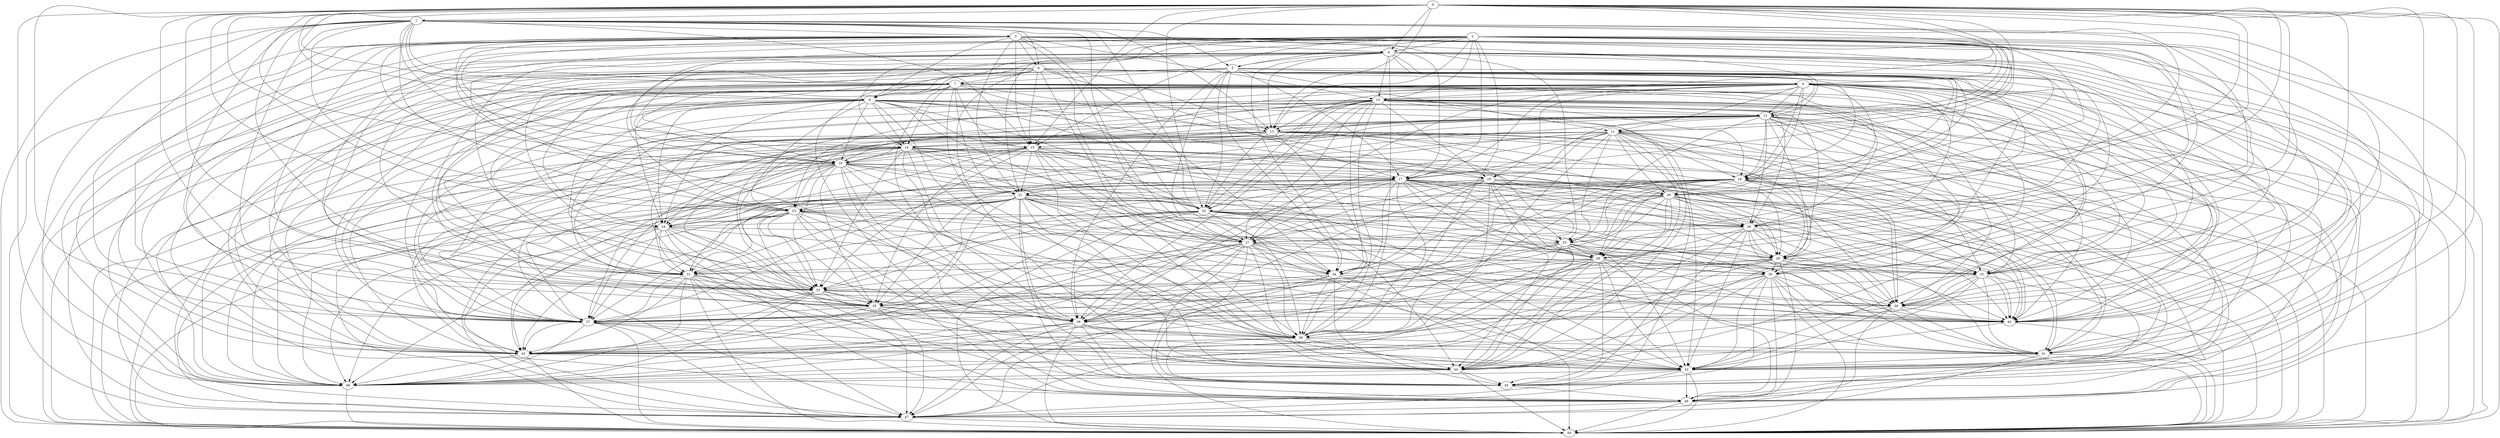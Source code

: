 digraph dag {
	0 -> 1;
	0 -> 4;
	0 -> 7;
	0 -> 8;
	0 -> 10;
	0 -> 12;
	0 -> 13;
	0 -> 15;
	0 -> 16;
	0 -> 17;
	0 -> 18;
	0 -> 20;
	0 -> 22;
	0 -> 23;
	0 -> 25;
	0 -> 28;
	0 -> 31;
	0 -> 32;
	0 -> 33;
	0 -> 36;
	0 -> 37;
	0 -> 40;
	0 -> 41;
	0 -> 42;
	0 -> 48;
	0 -> 49;
	1 -> 3;
	1 -> 5;
	1 -> 6;
	1 -> 7;
	1 -> 8;
	1 -> 11;
	1 -> 13;
	1 -> 14;
	1 -> 15;
	1 -> 16;
	1 -> 20;
	1 -> 22;
	1 -> 23;
	1 -> 27;
	1 -> 28;
	1 -> 31;
	1 -> 32;
	1 -> 35;
	1 -> 37;
	1 -> 42;
	1 -> 48;
	1 -> 49;
	2 -> 4;
	2 -> 5;
	2 -> 8;
	2 -> 9;
	2 -> 10;
	2 -> 11;
	2 -> 12;
	2 -> 13;
	2 -> 14;
	2 -> 15;
	2 -> 16;
	2 -> 17;
	2 -> 18;
	2 -> 21;
	2 -> 23;
	2 -> 26;
	2 -> 29;
	2 -> 30;
	2 -> 32;
	2 -> 38;
	2 -> 39;
	2 -> 43;
	2 -> 44;
	2 -> 46;
	2 -> 48;
	3 -> 4;
	3 -> 6;
	3 -> 8;
	3 -> 10;
	3 -> 12;
	3 -> 14;
	3 -> 15;
	3 -> 16;
	3 -> 17;
	3 -> 18;
	3 -> 21;
	3 -> 23;
	3 -> 25;
	3 -> 27;
	3 -> 32;
	3 -> 33;
	3 -> 34;
	3 -> 36;
	3 -> 37;
	3 -> 39;
	3 -> 40;
	3 -> 46;
	3 -> 47;
	3 -> 49;
	4 -> 5;
	4 -> 8;
	4 -> 9;
	4 -> 10;
	4 -> 13;
	4 -> 16;
	4 -> 18;
	4 -> 23;
	4 -> 29;
	4 -> 32;
	4 -> 34;
	4 -> 35;
	4 -> 37;
	4 -> 38;
	4 -> 39;
	4 -> 40;
	4 -> 41;
	4 -> 43;
	4 -> 45;
	4 -> 49;
	5 -> 7;
	5 -> 11;
	5 -> 17;
	5 -> 18;
	5 -> 20;
	5 -> 22;
	5 -> 26;
	5 -> 27;
	5 -> 28;
	5 -> 32;
	5 -> 34;
	5 -> 36;
	5 -> 37;
	5 -> 43;
	5 -> 49;
	6 -> 7;
	6 -> 8;
	6 -> 9;
	6 -> 12;
	6 -> 13;
	6 -> 15;
	6 -> 16;
	6 -> 17;
	6 -> 18;
	6 -> 24;
	6 -> 27;
	6 -> 31;
	6 -> 33;
	6 -> 37;
	6 -> 38;
	6 -> 39;
	6 -> 40;
	6 -> 42;
	6 -> 43;
	6 -> 44;
	6 -> 47;
	6 -> 48;
	7 -> 8;
	7 -> 14;
	7 -> 15;
	7 -> 19;
	7 -> 21;
	7 -> 24;
	7 -> 26;
	7 -> 30;
	7 -> 31;
	7 -> 32;
	7 -> 33;
	7 -> 34;
	7 -> 36;
	7 -> 39;
	7 -> 40;
	7 -> 43;
	7 -> 44;
	7 -> 46;
	7 -> 49;
	8 -> 12;
	8 -> 13;
	8 -> 14;
	8 -> 15;
	8 -> 16;
	8 -> 17;
	8 -> 19;
	8 -> 22;
	8 -> 23;
	8 -> 24;
	8 -> 27;
	8 -> 29;
	8 -> 32;
	8 -> 35;
	8 -> 37;
	8 -> 38;
	8 -> 40;
	8 -> 42;
	8 -> 43;
	8 -> 46;
	8 -> 47;
	8 -> 49;
	9 -> 10;
	9 -> 11;
	9 -> 12;
	9 -> 16;
	9 -> 17;
	9 -> 18;
	9 -> 19;
	9 -> 20;
	9 -> 22;
	9 -> 23;
	9 -> 24;
	9 -> 26;
	9 -> 27;
	9 -> 28;
	9 -> 30;
	9 -> 31;
	9 -> 33;
	9 -> 37;
	9 -> 39;
	9 -> 40;
	9 -> 41;
	9 -> 43;
	9 -> 44;
	9 -> 46;
	9 -> 47;
	9 -> 48;
	9 -> 49;
	10 -> 12;
	10 -> 13;
	10 -> 14;
	10 -> 18;
	10 -> 19;
	10 -> 22;
	10 -> 23;
	10 -> 26;
	10 -> 27;
	10 -> 29;
	10 -> 31;
	10 -> 32;
	10 -> 33;
	10 -> 34;
	10 -> 35;
	10 -> 36;
	10 -> 37;
	10 -> 38;
	10 -> 39;
	10 -> 40;
	10 -> 42;
	10 -> 43;
	10 -> 44;
	10 -> 47;
	10 -> 49;
	11 -> 14;
	11 -> 17;
	11 -> 18;
	11 -> 20;
	11 -> 25;
	11 -> 30;
	11 -> 31;
	11 -> 33;
	11 -> 34;
	11 -> 35;
	11 -> 36;
	11 -> 37;
	11 -> 38;
	11 -> 39;
	11 -> 43;
	11 -> 44;
	11 -> 45;
	11 -> 46;
	12 -> 13;
	12 -> 14;
	12 -> 15;
	12 -> 16;
	12 -> 18;
	12 -> 19;
	12 -> 21;
	12 -> 23;
	12 -> 24;
	12 -> 25;
	12 -> 26;
	12 -> 29;
	12 -> 30;
	12 -> 32;
	12 -> 33;
	12 -> 37;
	12 -> 40;
	12 -> 41;
	12 -> 42;
	12 -> 45;
	12 -> 46;
	13 -> 14;
	13 -> 16;
	13 -> 20;
	13 -> 22;
	13 -> 24;
	13 -> 28;
	13 -> 35;
	13 -> 37;
	13 -> 38;
	13 -> 39;
	13 -> 41;
	13 -> 42;
	13 -> 46;
	13 -> 48;
	13 -> 49;
	14 -> 16;
	14 -> 17;
	14 -> 22;
	14 -> 24;
	14 -> 27;
	14 -> 29;
	14 -> 31;
	14 -> 32;
	14 -> 33;
	14 -> 36;
	14 -> 37;
	14 -> 38;
	14 -> 40;
	14 -> 42;
	14 -> 47;
	14 -> 48;
	14 -> 49;
	15 -> 16;
	15 -> 21;
	15 -> 22;
	15 -> 24;
	15 -> 25;
	15 -> 26;
	15 -> 29;
	15 -> 30;
	15 -> 32;
	15 -> 34;
	15 -> 35;
	15 -> 37;
	15 -> 38;
	15 -> 41;
	15 -> 43;
	15 -> 44;
	15 -> 49;
	16 -> 17;
	16 -> 21;
	16 -> 22;
	16 -> 24;
	16 -> 26;
	16 -> 30;
	16 -> 32;
	16 -> 34;
	16 -> 35;
	16 -> 36;
	16 -> 37;
	16 -> 38;
	16 -> 46;
	16 -> 47;
	16 -> 48;
	16 -> 49;
	17 -> 20;
	17 -> 22;
	17 -> 25;
	17 -> 26;
	17 -> 27;
	17 -> 28;
	17 -> 29;
	17 -> 32;
	17 -> 33;
	17 -> 34;
	17 -> 36;
	17 -> 37;
	17 -> 38;
	17 -> 40;
	17 -> 44;
	17 -> 46;
	17 -> 47;
	17 -> 48;
	17 -> 49;
	18 -> 20;
	18 -> 21;
	18 -> 25;
	18 -> 27;
	18 -> 28;
	18 -> 29;
	18 -> 31;
	18 -> 34;
	18 -> 36;
	18 -> 39;
	18 -> 41;
	18 -> 45;
	18 -> 47;
	18 -> 48;
	18 -> 49;
	19 -> 20;
	19 -> 23;
	19 -> 27;
	19 -> 28;
	19 -> 29;
	19 -> 31;
	19 -> 34;
	19 -> 36;
	19 -> 38;
	19 -> 40;
	19 -> 44;
	19 -> 49;
	20 -> 22;
	20 -> 24;
	20 -> 25;
	20 -> 26;
	20 -> 27;
	20 -> 28;
	20 -> 29;
	20 -> 36;
	20 -> 40;
	20 -> 41;
	20 -> 42;
	20 -> 43;
	20 -> 44;
	20 -> 49;
	21 -> 22;
	21 -> 23;
	21 -> 24;
	21 -> 26;
	21 -> 29;
	21 -> 33;
	21 -> 34;
	21 -> 35;
	21 -> 37;
	21 -> 39;
	21 -> 41;
	21 -> 42;
	21 -> 43;
	21 -> 44;
	21 -> 45;
	21 -> 46;
	21 -> 47;
	21 -> 48;
	22 -> 24;
	22 -> 26;
	22 -> 28;
	22 -> 29;
	22 -> 31;
	22 -> 32;
	22 -> 36;
	22 -> 38;
	22 -> 41;
	22 -> 42;
	22 -> 43;
	22 -> 44;
	22 -> 49;
	23 -> 26;
	23 -> 27;
	23 -> 31;
	23 -> 32;
	23 -> 35;
	23 -> 37;
	23 -> 38;
	23 -> 40;
	23 -> 42;
	23 -> 43;
	23 -> 45;
	23 -> 46;
	23 -> 47;
	23 -> 48;
	24 -> 25;
	24 -> 31;
	24 -> 32;
	24 -> 35;
	24 -> 37;
	24 -> 40;
	24 -> 43;
	24 -> 45;
	24 -> 46;
	24 -> 48;
	24 -> 49;
	25 -> 28;
	25 -> 29;
	25 -> 30;
	25 -> 31;
	25 -> 33;
	25 -> 35;
	25 -> 37;
	25 -> 38;
	25 -> 40;
	25 -> 42;
	25 -> 47;
	26 -> 27;
	26 -> 29;
	26 -> 36;
	26 -> 39;
	26 -> 40;
	26 -> 41;
	26 -> 42;
	26 -> 46;
	26 -> 47;
	26 -> 48;
	27 -> 30;
	27 -> 32;
	27 -> 33;
	27 -> 34;
	27 -> 35;
	27 -> 36;
	27 -> 37;
	27 -> 38;
	27 -> 40;
	27 -> 42;
	27 -> 44;
	27 -> 45;
	27 -> 48;
	27 -> 49;
	28 -> 31;
	28 -> 33;
	28 -> 34;
	28 -> 36;
	28 -> 38;
	28 -> 40;
	28 -> 42;
	28 -> 43;
	28 -> 44;
	28 -> 45;
	28 -> 46;
	28 -> 48;
	29 -> 30;
	29 -> 32;
	29 -> 33;
	29 -> 37;
	29 -> 39;
	29 -> 40;
	29 -> 41;
	29 -> 43;
	29 -> 44;
	29 -> 46;
	30 -> 32;
	30 -> 38;
	30 -> 39;
	30 -> 40;
	30 -> 41;
	30 -> 42;
	30 -> 43;
	30 -> 44;
	30 -> 45;
	30 -> 46;
	30 -> 49;
	31 -> 37;
	31 -> 38;
	31 -> 39;
	31 -> 40;
	31 -> 42;
	31 -> 43;
	31 -> 47;
	31 -> 48;
	31 -> 49;
	32 -> 35;
	32 -> 36;
	32 -> 37;
	32 -> 39;
	32 -> 40;
	32 -> 41;
	32 -> 43;
	32 -> 48;
	33 -> 36;
	33 -> 37;
	33 -> 39;
	33 -> 40;
	33 -> 41;
	33 -> 42;
	33 -> 49;
	34 -> 35;
	34 -> 38;
	34 -> 39;
	34 -> 45;
	34 -> 47;
	34 -> 48;
	34 -> 49;
	35 -> 36;
	35 -> 37;
	35 -> 40;
	35 -> 42;
	35 -> 43;
	35 -> 47;
	36 -> 38;
	36 -> 41;
	36 -> 43;
	36 -> 44;
	36 -> 45;
	36 -> 47;
	36 -> 48;
	36 -> 49;
	37 -> 38;
	37 -> 42;
	37 -> 43;
	37 -> 44;
	37 -> 47;
	37 -> 48;
	37 -> 49;
	38 -> 41;
	38 -> 43;
	38 -> 44;
	38 -> 45;
	39 -> 40;
	39 -> 42;
	39 -> 43;
	39 -> 47;
	39 -> 49;
	40 -> 44;
	40 -> 49;
	41 -> 42;
	41 -> 47;
	41 -> 49;
	42 -> 45;
	42 -> 46;
	42 -> 47;
	42 -> 48;
	42 -> 49;
	43 -> 44;
	43 -> 48;
	43 -> 49;
	44 -> 45;
	44 -> 48;
	44 -> 49;
	45 -> 46;
	46 -> 47;
	46 -> 49;
	47 -> 49;
	48 -> 49;
}
